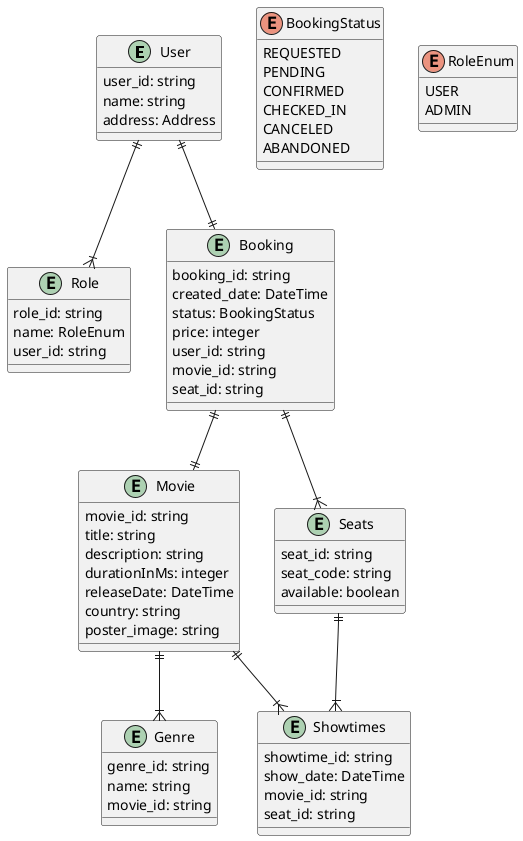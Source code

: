 @startuml Movie_Reservation_System
entity User {
    user_id: string
    name: string
    address: Address
}

entity Role {
    role_id: string 
    name: RoleEnum
    user_id: string
}

entity Movie {
    movie_id: string
    title: string
    description: string
    durationInMs: integer
    releaseDate: DateTime
    country: string
    poster_image: string
}


entity Genre {
    genre_id: string
    name: string
    movie_id: string
}

entity Booking {
    booking_id: string
    created_date: DateTime
    status: BookingStatus
    price: integer
    user_id: string
    movie_id: string
    seat_id: string
}

entity Seats {
    seat_id: string
    seat_code: string
    available: boolean
}

entity Showtimes {
    showtime_id: string
    show_date: DateTime
    movie_id: string
    seat_id: string
}

enum BookingStatus {
    REQUESTED
    PENDING
    CONFIRMED
    CHECKED_IN
    CANCELED
    ABANDONED
}
enum RoleEnum {
    USER
    ADMIN
}

Movie ||--|{ Genre
Movie ||--|{ Showtimes
User ||--|| Booking
User ||--|{ Role
Booking ||--|{ Seats
Booking ||--|| Movie
Seats ||--|{ Showtimes


@enduml